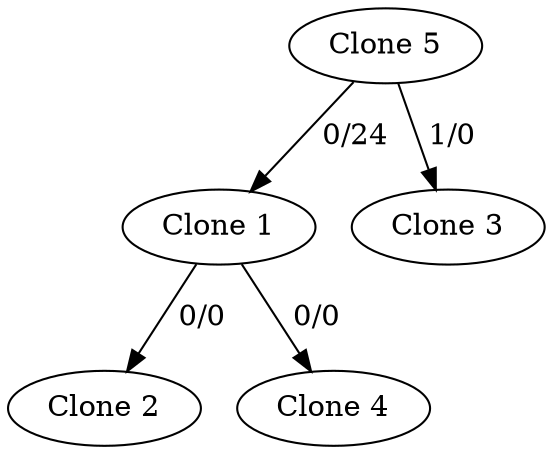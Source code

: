 digraph {
	4 [label="Clone 5"]
	3 [label="Clone 1"]
	4 -> 3 [label=" 0/24"]
	0 [label="Clone 3"]
	4 -> 0 [label=" 1/0"]
	2 [label="Clone 2"]
	3 -> 2 [label=" 0/0"]
	1 [label="Clone 4"]
	3 -> 1 [label=" 0/0"]
}